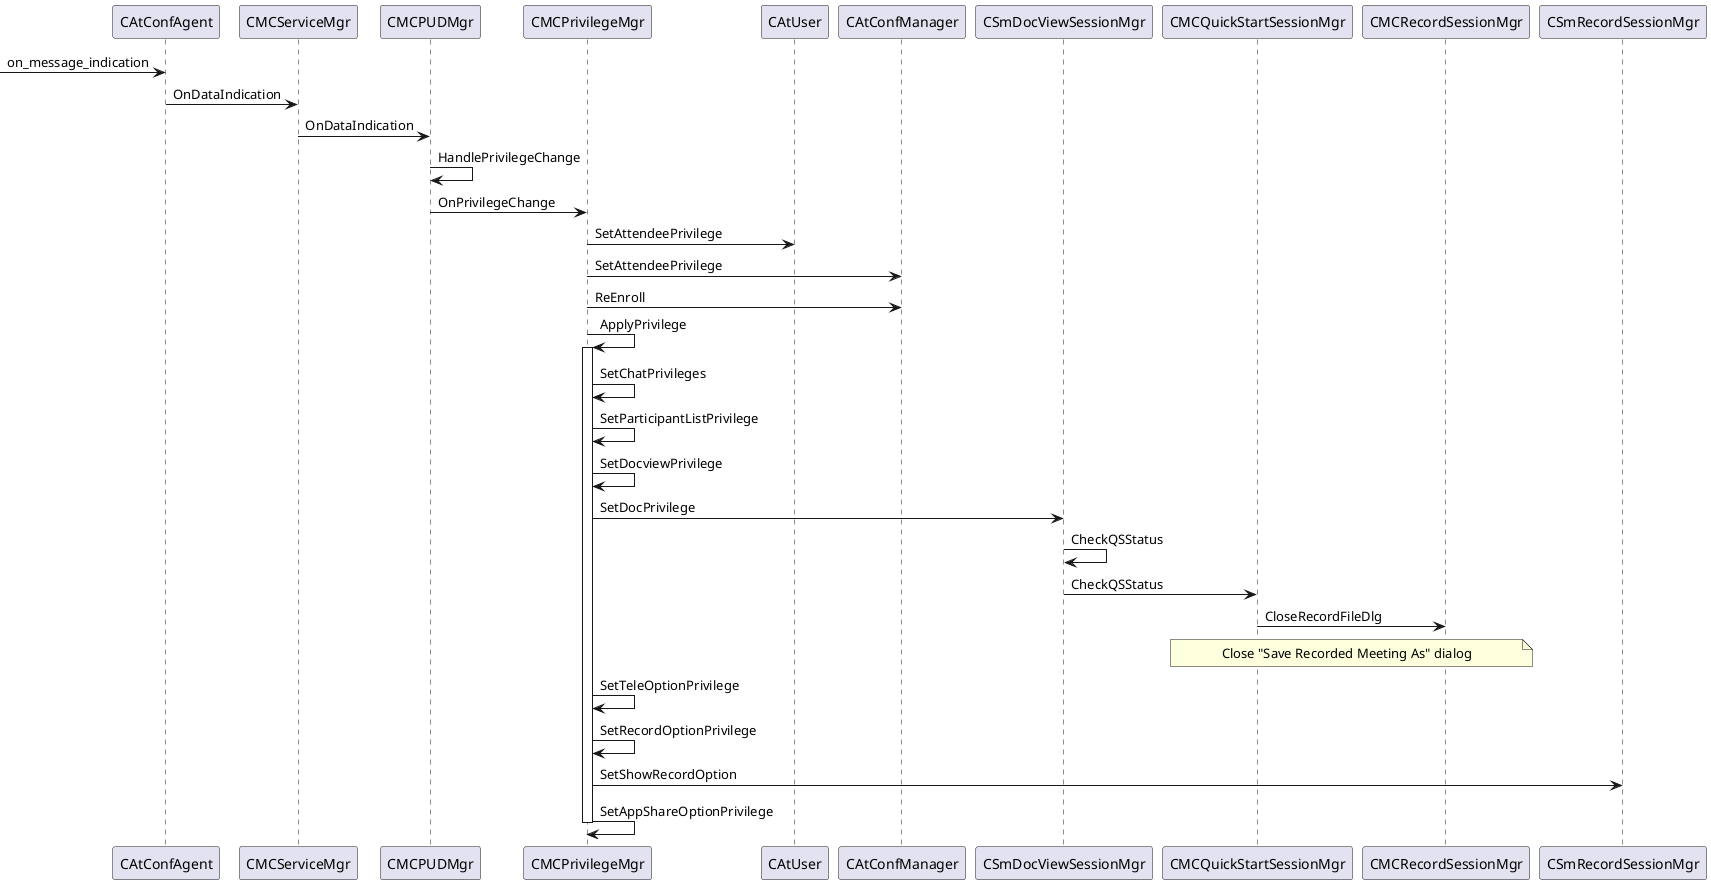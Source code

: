 @startuml

participant CAtConfAgent
participant CMCServiceMgr
participant CMCPUDMgr
participant CMCPrivilegeMgr
participant CAtUser
participant CAtConfManager
participant CSmDocViewSessionMgr
participant CMCQuickStartSessionMgr
participant CMCRecordSessionMgr
participant CSmRecordSessionMgr


[-> CAtConfAgent : on_message_indication
CAtConfAgent -> CMCServiceMgr : OnDataIndication
CMCServiceMgr -> CMCPUDMgr : OnDataIndication
CMCPUDMgr -> CMCPUDMgr : HandlePrivilegeChange
CMCPUDMgr -> CMCPrivilegeMgr : OnPrivilegeChange
CMCPrivilegeMgr -> CAtUser : SetAttendeePrivilege
CMCPrivilegeMgr -> CAtConfManager : SetAttendeePrivilege
CMCPrivilegeMgr -> CAtConfManager : ReEnroll

CMCPrivilegeMgr -> CMCPrivilegeMgr : ApplyPrivilege
activate CMCPrivilegeMgr
CMCPrivilegeMgr -> CMCPrivilegeMgr : SetChatPrivileges
CMCPrivilegeMgr -> CMCPrivilegeMgr : SetParticipantListPrivilege
CMCPrivilegeMgr -> CMCPrivilegeMgr : SetDocviewPrivilege
CMCPrivilegeMgr -> CSmDocViewSessionMgr : SetDocPrivilege
CSmDocViewSessionMgr -> CSmDocViewSessionMgr : CheckQSStatus
CSmDocViewSessionMgr -> CMCQuickStartSessionMgr : CheckQSStatus
CMCQuickStartSessionMgr -> CMCRecordSessionMgr : CloseRecordFileDlg
note over CMCQuickStartSessionMgr, CMCRecordSessionMgr: Close "Save Recorded Meeting As" dialog

CMCPrivilegeMgr -> CMCPrivilegeMgr : SetTeleOptionPrivilege
CMCPrivilegeMgr -> CMCPrivilegeMgr : SetRecordOptionPrivilege
CMCPrivilegeMgr -> CSmRecordSessionMgr : SetShowRecordOption

CMCPrivilegeMgr -> CMCPrivilegeMgr : SetAppShareOptionPrivilege
deactivate CMCPrivilegeMgr

@enduml